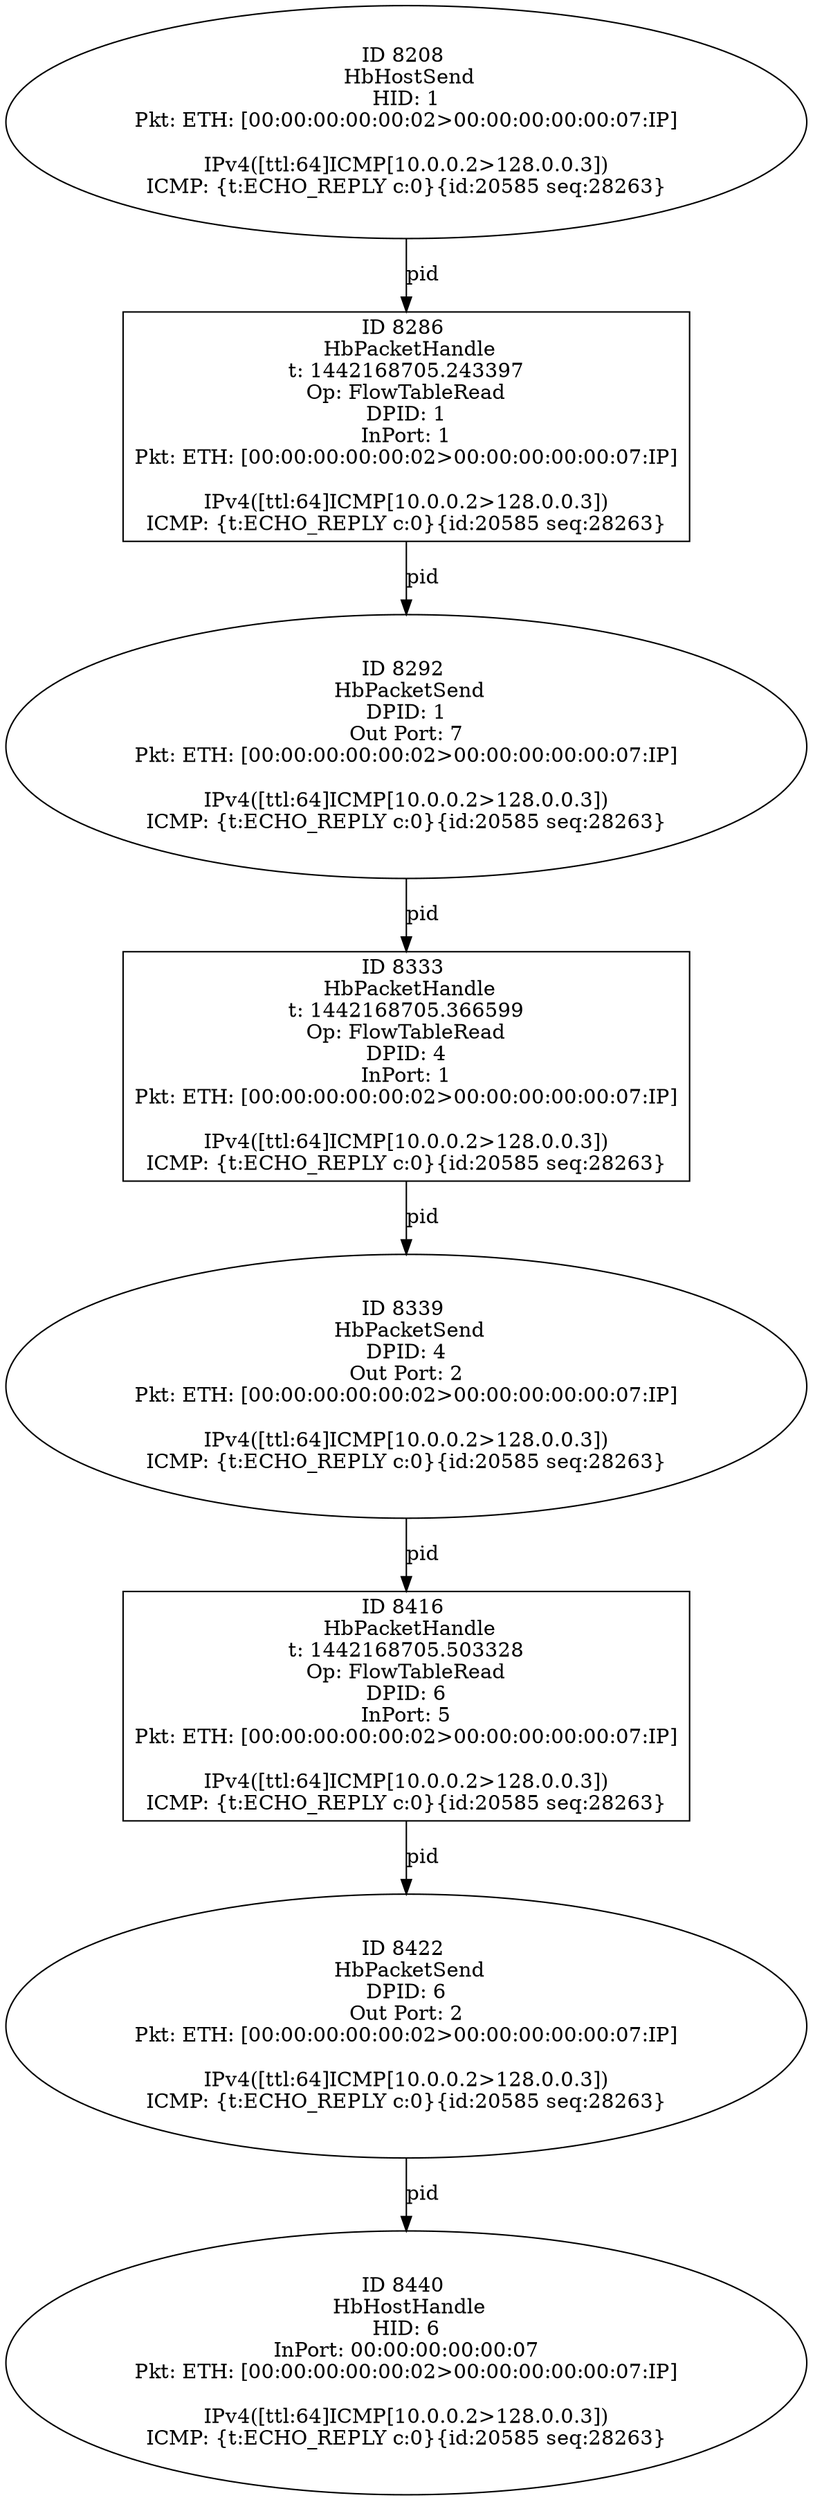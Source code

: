 strict digraph G {
8416 [shape=box, event=<hb_events.HbPacketHandle object at 0x1089504d0>, label="ID 8416 
 HbPacketHandle
t: 1442168705.503328
Op: FlowTableRead
DPID: 6
InPort: 5
Pkt: ETH: [00:00:00:00:00:02>00:00:00:00:00:07:IP]

IPv4([ttl:64]ICMP[10.0.0.2>128.0.0.3])
ICMP: {t:ECHO_REPLY c:0}{id:20585 seq:28263}"];
8292 [shape=oval, event=<hb_events.HbPacketSend object at 0x1088ec710>, label="ID 8292 
 HbPacketSend
DPID: 1
Out Port: 7
Pkt: ETH: [00:00:00:00:00:02>00:00:00:00:00:07:IP]

IPv4([ttl:64]ICMP[10.0.0.2>128.0.0.3])
ICMP: {t:ECHO_REPLY c:0}{id:20585 seq:28263}"];
8422 [shape=oval, event=<hb_events.HbPacketSend object at 0x108958f10>, label="ID 8422 
 HbPacketSend
DPID: 6
Out Port: 2
Pkt: ETH: [00:00:00:00:00:02>00:00:00:00:00:07:IP]

IPv4([ttl:64]ICMP[10.0.0.2>128.0.0.3])
ICMP: {t:ECHO_REPLY c:0}{id:20585 seq:28263}"];
8333 [shape=box, event=<hb_events.HbPacketHandle object at 0x108915650>, label="ID 8333 
 HbPacketHandle
t: 1442168705.366599
Op: FlowTableRead
DPID: 4
InPort: 1
Pkt: ETH: [00:00:00:00:00:02>00:00:00:00:00:07:IP]

IPv4([ttl:64]ICMP[10.0.0.2>128.0.0.3])
ICMP: {t:ECHO_REPLY c:0}{id:20585 seq:28263}"];
8208 [shape=oval, event=<hb_events.HbHostSend object at 0x10889d990>, label="ID 8208 
 HbHostSend
HID: 1
Pkt: ETH: [00:00:00:00:00:02>00:00:00:00:00:07:IP]

IPv4([ttl:64]ICMP[10.0.0.2>128.0.0.3])
ICMP: {t:ECHO_REPLY c:0}{id:20585 seq:28263}"];
8339 [shape=oval, event=<hb_events.HbPacketSend object at 0x108915a90>, label="ID 8339 
 HbPacketSend
DPID: 4
Out Port: 2
Pkt: ETH: [00:00:00:00:00:02>00:00:00:00:00:07:IP]

IPv4([ttl:64]ICMP[10.0.0.2>128.0.0.3])
ICMP: {t:ECHO_REPLY c:0}{id:20585 seq:28263}"];
8440 [shape=oval, event=<hb_events.HbHostHandle object at 0x10896bf90>, label="ID 8440 
 HbHostHandle
HID: 6
InPort: 00:00:00:00:00:07
Pkt: ETH: [00:00:00:00:00:02>00:00:00:00:00:07:IP]

IPv4([ttl:64]ICMP[10.0.0.2>128.0.0.3])
ICMP: {t:ECHO_REPLY c:0}{id:20585 seq:28263}"];
8286 [shape=box, event=<hb_events.HbPacketHandle object at 0x1088de450>, label="ID 8286 
 HbPacketHandle
t: 1442168705.243397
Op: FlowTableRead
DPID: 1
InPort: 1
Pkt: ETH: [00:00:00:00:00:02>00:00:00:00:00:07:IP]

IPv4([ttl:64]ICMP[10.0.0.2>128.0.0.3])
ICMP: {t:ECHO_REPLY c:0}{id:20585 seq:28263}"];
8416 -> 8422  [rel=pid, label=pid];
8292 -> 8333  [rel=pid, label=pid];
8422 -> 8440  [rel=pid, label=pid];
8333 -> 8339  [rel=pid, label=pid];
8208 -> 8286  [rel=pid, label=pid];
8339 -> 8416  [rel=pid, label=pid];
8286 -> 8292  [rel=pid, label=pid];
}
